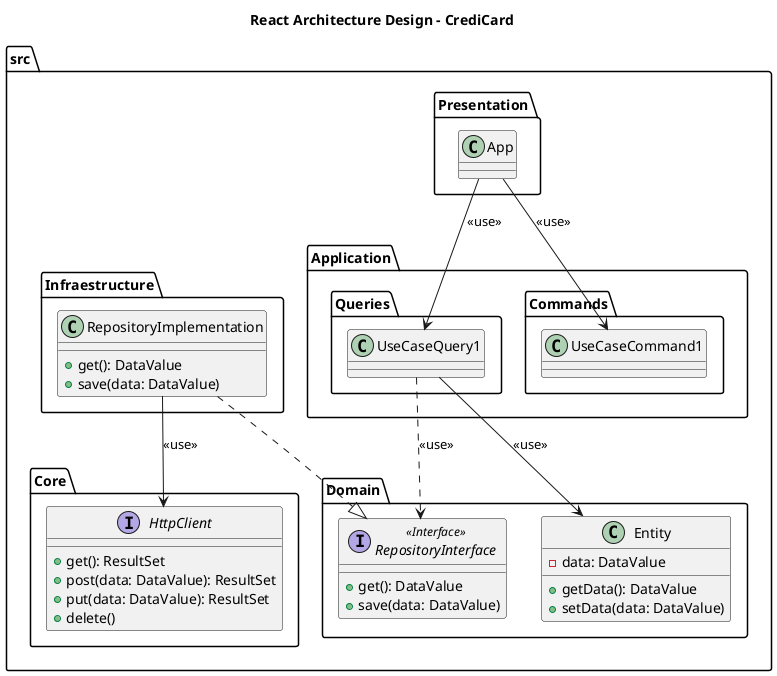 @startuml
title React Architecture Design - CrediCard
package src {
    folder "Presentation" {
        class  App
    }
    folder Application{
       folder "Queries" {
         class  UseCaseQuery1
       }
       folder "Commands" {
         class  UseCaseCommand1
       }
       App --> UseCaseQuery1 : <<use>>
       App --> UseCaseCommand1 : <<use>>
    }
    folder Domain {
        class Entity {
           -data: DataValue
           +getData(): DataValue
           +setData(data: DataValue)
        }
        interface "RepositoryInterface" <<Interface>> {
          +get(): DataValue
          +save(data: DataValue)
        }
 
       UseCaseQuery1 --> Entity : <<use>>
       UseCaseQuery1 ..> RepositoryInterface : <<use>>
    }
    folder Infraestructure{
       class RepositoryImplementation {
          +get(): DataValue
          +save(data: DataValue)
       }
       RepositoryImplementation ..|> RepositoryInterface
    }
    folder Core{
       interface HttpClient {
         +get(): ResultSet
         +post(data: DataValue): ResultSet
         +put(data: DataValue): ResultSet
         +delete()
      }
      RepositoryImplementation --> HttpClient : <<use>>
    }
}
@enduml